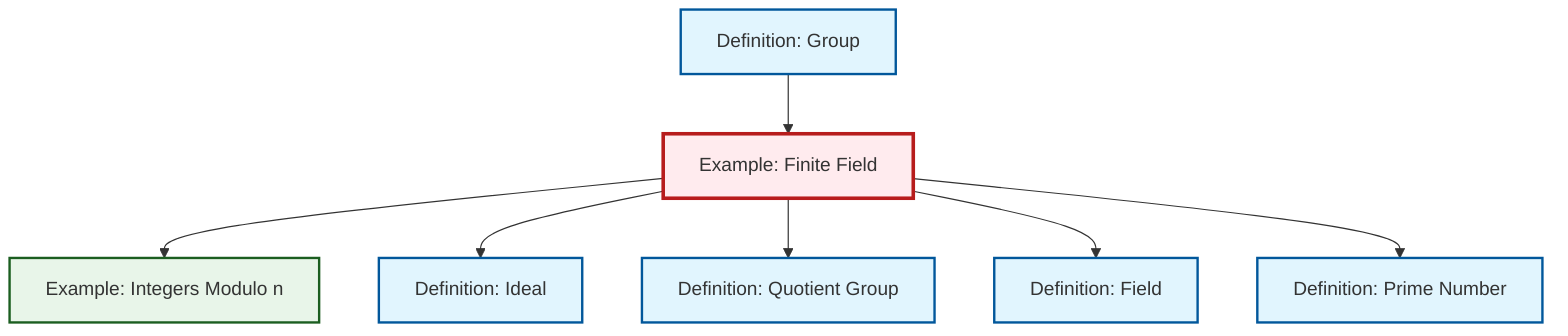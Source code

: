 graph TD
    classDef definition fill:#e1f5fe,stroke:#01579b,stroke-width:2px
    classDef theorem fill:#f3e5f5,stroke:#4a148c,stroke-width:2px
    classDef axiom fill:#fff3e0,stroke:#e65100,stroke-width:2px
    classDef example fill:#e8f5e9,stroke:#1b5e20,stroke-width:2px
    classDef current fill:#ffebee,stroke:#b71c1c,stroke-width:3px
    def-ideal["Definition: Ideal"]:::definition
    def-group["Definition: Group"]:::definition
    def-field["Definition: Field"]:::definition
    ex-finite-field["Example: Finite Field"]:::example
    def-prime["Definition: Prime Number"]:::definition
    def-quotient-group["Definition: Quotient Group"]:::definition
    ex-quotient-integers-mod-n["Example: Integers Modulo n"]:::example
    ex-finite-field --> ex-quotient-integers-mod-n
    ex-finite-field --> def-ideal
    ex-finite-field --> def-quotient-group
    ex-finite-field --> def-field
    ex-finite-field --> def-prime
    def-group --> ex-finite-field
    class ex-finite-field current